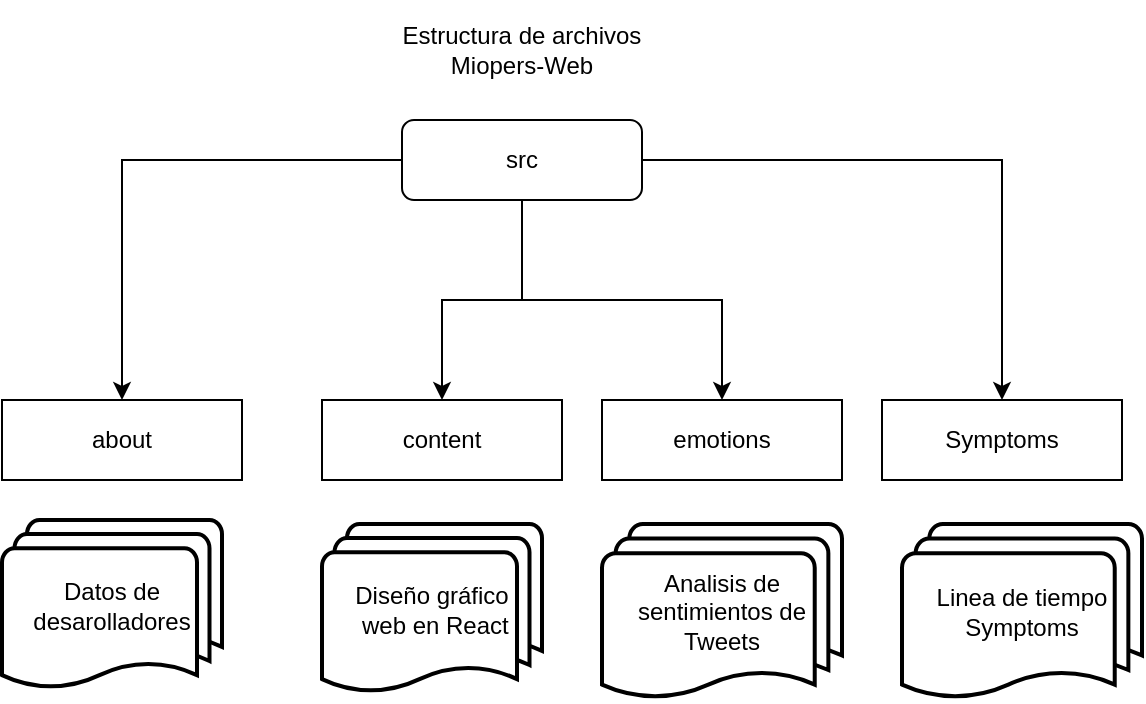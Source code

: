 <mxGraphModel dx="352" dy="366" grid="1" gridSize="10" guides="1" tooltips="1" connect="1" arrows="1" fold="1" page="1" pageScale="1" pageWidth="827" pageHeight="1169" background="#ffffff"><root><mxCell id="0"/><mxCell id="1" parent="0"/><mxCell id="9" style="edgeStyle=orthogonalEdgeStyle;rounded=0;html=1;entryX=0.5;entryY=0;jettySize=auto;orthogonalLoop=1;" parent="1" source="2" target="5" edge="1"><mxGeometry relative="1" as="geometry"/></mxCell><mxCell id="10" style="edgeStyle=orthogonalEdgeStyle;rounded=0;html=1;entryX=0.5;entryY=0;jettySize=auto;orthogonalLoop=1;" parent="1" source="2" target="6" edge="1"><mxGeometry relative="1" as="geometry"/></mxCell><mxCell id="11" style="edgeStyle=orthogonalEdgeStyle;rounded=0;html=1;entryX=0.5;entryY=0;jettySize=auto;orthogonalLoop=1;" parent="1" source="2" target="4" edge="1"><mxGeometry relative="1" as="geometry"/></mxCell><mxCell id="12" style="edgeStyle=orthogonalEdgeStyle;rounded=0;html=1;entryX=0.5;entryY=0;jettySize=auto;orthogonalLoop=1;" parent="1" source="2" target="7" edge="1"><mxGeometry relative="1" as="geometry"/></mxCell><mxCell id="2" value="src" style="rounded=1;whiteSpace=wrap;html=1;strokeColor=#000000;fillColor=#FFFFFF;" parent="1" vertex="1"><mxGeometry x="240" y="340" width="120" height="40" as="geometry"/></mxCell><mxCell id="3" value="Estructura de archivos Miopers-Web" style="text;html=1;strokeColor=none;fillColor=none;align=center;verticalAlign=middle;whiteSpace=wrap;rounded=0;" parent="1" vertex="1"><mxGeometry x="215" y="280" width="170" height="50" as="geometry"/></mxCell><mxCell id="4" value="about" style="rounded=0;whiteSpace=wrap;html=1;" parent="1" vertex="1"><mxGeometry x="40" y="480" width="120" height="40" as="geometry"/></mxCell><mxCell id="5" value="content" style="rounded=0;whiteSpace=wrap;html=1;" parent="1" vertex="1"><mxGeometry x="200" y="480" width="120" height="40" as="geometry"/></mxCell><mxCell id="6" value="emotions" style="rounded=0;whiteSpace=wrap;html=1;" parent="1" vertex="1"><mxGeometry x="340" y="480" width="120" height="40" as="geometry"/></mxCell><mxCell id="7" value="Symptoms" style="rounded=0;whiteSpace=wrap;html=1;" parent="1" vertex="1"><mxGeometry x="480" y="480" width="120" height="40" as="geometry"/></mxCell><mxCell id="13" value="Datos de desarolladores" style="shape=mxgraph.flowchart.multi-document;whiteSpace=wrap;html=1;fillColor=#ffffff;strokeColor=#000000;strokeWidth=2" parent="1" vertex="1"><mxGeometry x="40" y="540" width="110" height="85" as="geometry"/></mxCell><mxCell id="14" value="Diseño gráfico&lt;div&gt;&amp;nbsp;web en React&lt;/div&gt;" style="shape=mxgraph.flowchart.multi-document;whiteSpace=wrap;html=1;fillColor=#ffffff;strokeColor=#000000;strokeWidth=2" parent="1" vertex="1"><mxGeometry x="200" y="542" width="110" height="85" as="geometry"/></mxCell><mxCell id="15" value="Analisis de sentimientos de Tweets" style="shape=mxgraph.flowchart.multi-document;whiteSpace=wrap;html=1;fillColor=#ffffff;strokeColor=#000000;strokeWidth=2" parent="1" vertex="1"><mxGeometry x="340" y="542" width="120" height="88" as="geometry"/></mxCell><mxCell id="16" value="Linea de tiempo Symptoms" style="shape=mxgraph.flowchart.multi-document;whiteSpace=wrap;html=1;fillColor=#ffffff;strokeColor=#000000;strokeWidth=2" parent="1" vertex="1"><mxGeometry x="490" y="542" width="120" height="88" as="geometry"/></mxCell></root></mxGraphModel>